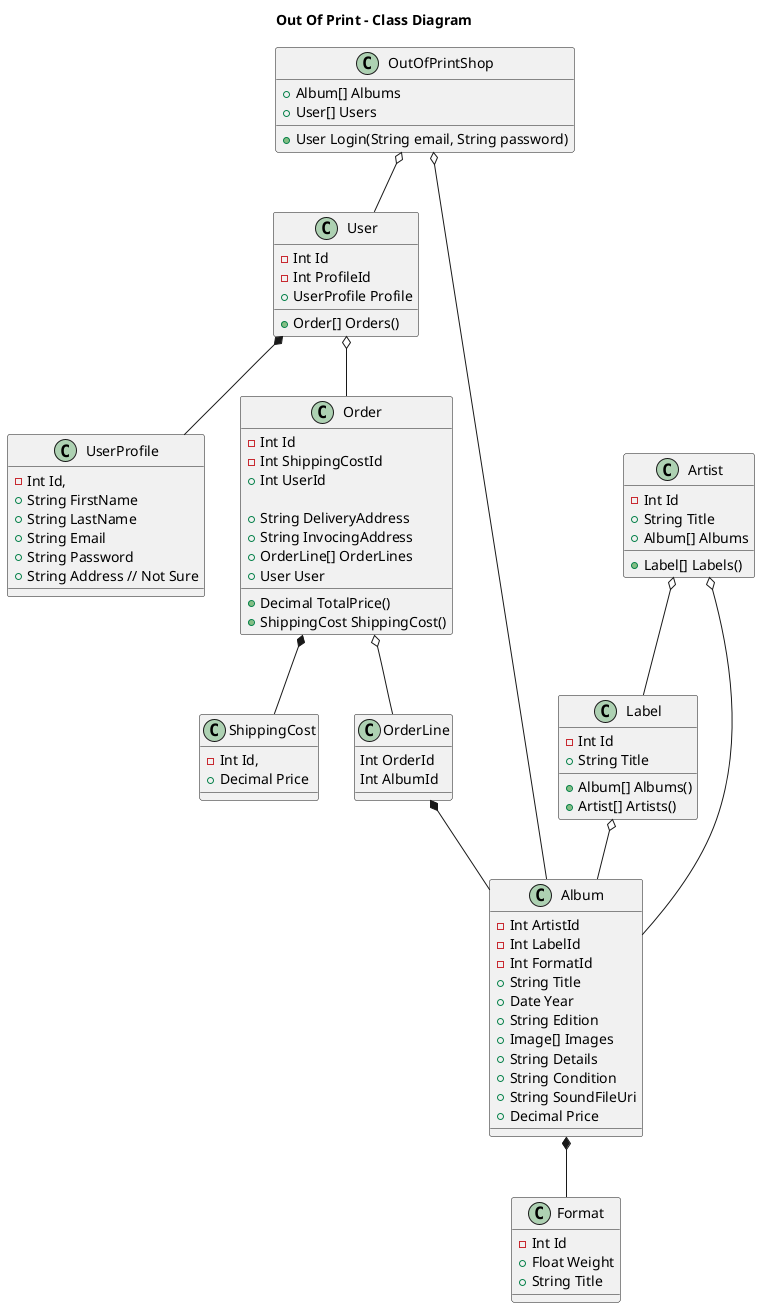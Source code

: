 @startuml

title Out Of Print - Class Diagram

class OutOfPrintShop
{
  +Album[] Albums
  +User[] Users
  +User Login(String email, String password)
}

class Artist {
  -Int Id
  +String Title
  +Album[] Albums
  +Label[] Labels()
}

class User
{
  -Int Id
  -Int ProfileId
  +UserProfile Profile
  +Order[] Orders()
}

class UserProfile
{
  -Int Id,
  +String FirstName
  +String LastName
  +String Email
  +String Password
  +String Address // Not Sure
}

class ShippingCost
{
  -Int Id,
  +Decimal Price
}

class Label
{
  -Int Id
  +String Title
  +Album[] Albums()
  +Artist[] Artists()
}

class Album {
  -Int ArtistId
  -Int LabelId
  -Int FormatId
  +String Title
  +Date Year
  +String Edition
  +Image[] Images
  +String Details
  +String Condition
  +String SoundFileUri
  +Decimal Price
}

class Format
{
  -Int Id
  +Float Weight
  +String Title
}

class Order
{
  -Int Id
  -Int ShippingCostId
  +Int UserId

  +String DeliveryAddress
  +String InvocingAddress
  +OrderLine[] OrderLines
  +User User
  +Decimal TotalPrice()
  +ShippingCost ShippingCost()
}

class OrderLine
{
  Int OrderId
  Int AlbumId
}

OutOfPrintShop o-- Album
OutOfPrintShop o-- User
Artist o-- Album
Artist o-- Label
Label o-- Album
User o-- Order
Order o-- OrderLine
Order *--  ShippingCost
OrderLine *--  Album
Album *-- Format
User *-- UserProfile

@enduml
